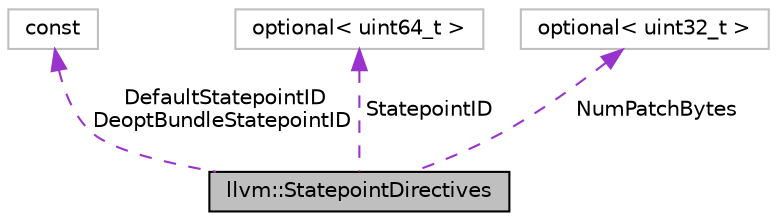 digraph "llvm::StatepointDirectives"
{
 // LATEX_PDF_SIZE
  bgcolor="transparent";
  edge [fontname="Helvetica",fontsize="10",labelfontname="Helvetica",labelfontsize="10"];
  node [fontname="Helvetica",fontsize="10",shape=record];
  Node1 [label="llvm::StatepointDirectives",height=0.2,width=0.4,color="black", fillcolor="grey75", style="filled", fontcolor="black",tooltip="Call sites that get wrapped by a gc.statepoint (currently only in RewriteStatepointsForGC and potenti..."];
  Node2 -> Node1 [dir="back",color="darkorchid3",fontsize="10",style="dashed",label=" DefaultStatepointID\nDeoptBundleStatepointID" ,fontname="Helvetica"];
  Node2 [label="const",height=0.2,width=0.4,color="grey75",tooltip=" "];
  Node3 -> Node1 [dir="back",color="darkorchid3",fontsize="10",style="dashed",label=" StatepointID" ,fontname="Helvetica"];
  Node3 [label="optional\< uint64_t \>",height=0.2,width=0.4,color="grey75",tooltip=" "];
  Node4 -> Node1 [dir="back",color="darkorchid3",fontsize="10",style="dashed",label=" NumPatchBytes" ,fontname="Helvetica"];
  Node4 [label="optional\< uint32_t \>",height=0.2,width=0.4,color="grey75",tooltip=" "];
}
